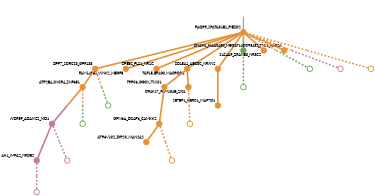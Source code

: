 strict digraph  {
graph[splines=false]; nodesep=0.7; rankdir=TB; ranksep=0.6; forcelabels=true; dpi=600; size=2.5;
0 [color="#e69138ff", fillcolor="#e69138ff", fixedsize=true, fontname=Lato, fontsize="12pt", height="0.25", label="", penwidth=3, shape=circle, style=filled, xlabel=PAQR9_SPATA31E1_PIEZO2];
2 [color="#e69138ff", fillcolor="#e69138ff", fixedsize=true, fontname=Lato, fontsize="12pt", height="0.25", label="", penwidth=3, shape=circle, style=filled, xlabel=DPP7_SORCS3_GPR133];
3 [color="#e69138ff", fillcolor="#e69138ff", fixedsize=true, fontname=Lato, fontsize="12pt", height="0.25", label="", penwidth=3, shape=circle, style=filled, xlabel=FAM149B1_WNK2_MEGF8];
4 [color="#e69138ff", fillcolor="#e69138ff", fixedsize=true, fontname=Lato, fontsize="12pt", height="0.25", label="", penwidth=3, shape=circle, style=filled, xlabel=CPEB2_PLS1_NR1I2];
5 [color="#e69138ff", fillcolor="#e69138ff", fixedsize=true, fontname=Lato, fontsize="12pt", height="0.25", label="", penwidth=3, shape=circle, style=filled, xlabel=TAF15_EP400_MACROD1];
7 [color="#e69138ff", fillcolor="#e69138ff", fixedsize=true, fontname=Lato, fontsize="12pt", height="0.25", label="", penwidth=3, shape=circle, style=filled, xlabel=COL5A1_ABCG2_NRXN2];
10 [color="#6aa84fff", fillcolor="#6aa84fff", fixedsize=true, fontname=Lato, fontsize="12pt", height="0.25", label="", penwidth=3, shape=circle, style=filled, xlabel=DNAH1_KIAA0430_MBOAT1];
12 [color="#e69138ff", fillcolor="#e69138ff", fixedsize=true, fontname=Lato, fontsize="12pt", height="0.25", label="", penwidth=3, shape=circle, style=filled, xlabel=SLC4A9_ZRANB3_NR3C2];
13 [color="#e69138ff", fillcolor="#e69138ff", fixedsize=true, fontname=Lato, fontsize="12pt", height="0.25", label="", penwidth=3, shape=circle, style=filled, xlabel=LOC93432_TNS1_RAB2A];
17 [color="#6aa84fff", fillcolor="#6aa84fff", fixedsize=true, fontname=Lato, fontsize="12pt", height="0.25", label="", penwidth=3, shape=circle, style=solid, xlabel=""];
21 [color="#c27ba0ff", fillcolor="#c27ba0ff", fixedsize=true, fontname=Lato, fontsize="12pt", height="0.25", label="", penwidth=3, shape=circle, style=solid, xlabel=""];
24 [color="#e69138ff", fillcolor="#e69138ff", fixedsize=true, fontname=Lato, fontsize="12pt", height="0.25", label="", penwidth=3, shape=circle, style=solid, xlabel=""];
1 [color="#c27ba0ff", fillcolor="#c27ba0ff", fixedsize=true, fontname=Lato, fontsize="12pt", height="0.25", label="", penwidth=3, shape=circle, style=filled, xlabel=WDR59_ADAM22_NID1];
8 [color="#c27ba0ff", fillcolor="#c27ba0ff", fixedsize=true, fontname=Lato, fontsize="12pt", height="0.25", label="", penwidth=3, shape=circle, style=filled, xlabel=AK1_IMPA2_NRDE2];
22 [color="#c27ba0ff", fillcolor="#c27ba0ff", fixedsize=true, fontname=Lato, fontsize="12pt", height="0.25", label="", penwidth=3, shape=circle, style=solid, xlabel=""];
14 [color="#e69138ff", fillcolor="#e69138ff", fixedsize=true, fontname=Lato, fontsize="12pt", height="0.25", label="", penwidth=3, shape=circle, style=filled, xlabel=ATP2B4_CXCR4_ZNF681];
18 [color="#6aa84fff", fillcolor="#6aa84fff", fixedsize=true, fontname=Lato, fontsize="12pt", height="0.25", label="", penwidth=3, shape=circle, style=solid, xlabel=""];
11 [color="#e69138ff", fillcolor="#e69138ff", fixedsize=true, fontname=Lato, fontsize="12pt", height="0.25", label="", penwidth=3, shape=circle, style=filled, xlabel=TRPC6_GGCX_TSSC1];
16 [color="#e69138ff", fillcolor="#e69138ff", fixedsize=true, fontname=Lato, fontsize="12pt", height="0.25", label="", penwidth=3, shape=circle, style=filled, xlabel=OR4K17_FAM134B_ZIC4];
6 [color="#e69138ff", fillcolor="#e69138ff", fixedsize=true, fontname=Lato, fontsize="12pt", height="0.25", label="", penwidth=3, shape=circle, style=filled, xlabel=GPM6A_DCAF6_CAMKK2];
15 [color="#e69138ff", fillcolor="#e69138ff", fixedsize=true, fontname=Lato, fontsize="12pt", height="0.25", label="", penwidth=3, shape=circle, style=filled, xlabel=ATP6V1C2_DIP2C_MAN2A2];
25 [color="#e69138ff", fillcolor="#e69138ff", fixedsize=true, fontname=Lato, fontsize="12pt", height="0.25", label="", penwidth=3, shape=circle, style=solid, xlabel=""];
9 [color="#e69138ff", fillcolor="#e69138ff", fixedsize=true, fontname=Lato, fontsize="12pt", height="0.25", label="", penwidth=3, shape=circle, style=filled, xlabel=SETBP1_HERC1_MAP7D1];
23 [color="#c27ba0ff", fillcolor="#c27ba0ff", fixedsize=true, fontname=Lato, fontsize="12pt", height="0.25", label="", penwidth=3, shape=circle, style=solid, xlabel=""];
19 [color="#6aa84fff", fillcolor="#6aa84fff", fixedsize=true, fontname=Lato, fontsize="12pt", height="0.25", label="", penwidth=3, shape=circle, style=solid, xlabel=""];
20 [color="#6aa84fff", fillcolor="#6aa84fff", fixedsize=true, fontname=Lato, fontsize="12pt", height="0.25", label="", penwidth=3, shape=circle, style=solid, xlabel=""];
26 [color="#e69138ff", fillcolor="#e69138ff", fixedsize=true, fontname=Lato, fontsize="12pt", height="0.25", label="", penwidth=3, shape=circle, style=solid, xlabel=""];
normal [label="", penwidth=3, style=invis, xlabel=PAQR9_SPATA31E1_PIEZO2];
0 -> 2  [arrowsize=0, color="#e69138ff;0.5:#e69138ff", minlen="2.0", penwidth="5.5", style=solid];
0 -> 3  [arrowsize=0, color="#e69138ff;0.5:#e69138ff", minlen="2.0", penwidth="5.5", style=solid];
0 -> 4  [arrowsize=0, color="#e69138ff;0.5:#e69138ff", minlen="2.0", penwidth="5.5", style=solid];
0 -> 5  [arrowsize=0, color="#e69138ff;0.5:#e69138ff", minlen="2.0", penwidth="5.5", style=solid];
0 -> 7  [arrowsize=0, color="#e69138ff;0.5:#e69138ff", minlen="2.0", penwidth="5.5", style=solid];
0 -> 10  [arrowsize=0, color="#e69138ff;0.5:#6aa84fff", minlen="1.8000000715255737", penwidth="5.5", style=solid];
0 -> 12  [arrowsize=0, color="#e69138ff;0.5:#e69138ff", minlen="1.1999999284744263", penwidth="5.5", style=solid];
0 -> 13  [arrowsize=0, color="#e69138ff;0.5:#e69138ff", minlen="1.1999999284744263", penwidth="5.5", style=solid];
0 -> 17  [arrowsize=0, color="#e69138ff;0.5:#6aa84fff", minlen="2.0", penwidth=5, style=dashed];
0 -> 21  [arrowsize=0, color="#e69138ff;0.5:#c27ba0ff", minlen="2.0", penwidth=5, style=dashed];
0 -> 24  [arrowsize=0, color="#e69138ff;0.5:#e69138ff", minlen="2.0", penwidth=5, style=dashed];
2 -> 14  [arrowsize=0, color="#e69138ff;0.5:#e69138ff", minlen="1.1999999284744263", penwidth="5.5", style=solid];
2 -> 18  [arrowsize=0, color="#e69138ff;0.5:#6aa84fff", minlen="2.0", penwidth=5, style=dashed];
5 -> 11  [arrowsize=0, color="#e69138ff;0.5:#e69138ff", minlen="1.600000023841858", penwidth="5.5", style=solid];
5 -> 16  [arrowsize=0, color="#e69138ff;0.5:#e69138ff", minlen="1.0", penwidth="5.5", style=solid];
7 -> 9  [arrowsize=0, color="#e69138ff;0.5:#e69138ff", minlen="2.0", penwidth="5.5", style=solid];
10 -> 19  [arrowsize=0, color="#6aa84fff;0.5:#6aa84fff", minlen="2.0", penwidth=5, style=dashed];
1 -> 8  [arrowsize=0, color="#c27ba0ff;0.5:#c27ba0ff", minlen="2.0", penwidth="5.5", style=solid];
1 -> 22  [arrowsize=0, color="#c27ba0ff;0.5:#c27ba0ff", minlen="2.0", penwidth=5, style=dashed];
8 -> 23  [arrowsize=0, color="#c27ba0ff;0.5:#c27ba0ff", minlen="2.0", penwidth=5, style=dashed];
14 -> 1  [arrowsize=0, color="#e69138ff;0.5:#c27ba0ff", minlen="2.0", penwidth="5.5", style=solid];
14 -> 20  [arrowsize=0, color="#e69138ff;0.5:#6aa84fff", minlen="2.0", penwidth=5, style=dashed];
11 -> 6  [arrowsize=0, color="#e69138ff;0.5:#e69138ff", minlen="2.0", penwidth="5.5", style=solid];
16 -> 26  [arrowsize=0, color="#e69138ff;0.5:#e69138ff", minlen="2.0", penwidth=5, style=dashed];
6 -> 15  [arrowsize=0, color="#e69138ff;0.5:#e69138ff", minlen="1.0", penwidth="5.5", style=solid];
6 -> 25  [arrowsize=0, color="#e69138ff;0.5:#e69138ff", minlen="2.0", penwidth=5, style=dashed];
normal -> 0  [arrowsize=0, color="#e69138ff", label="", penwidth=4, style=solid];
}
